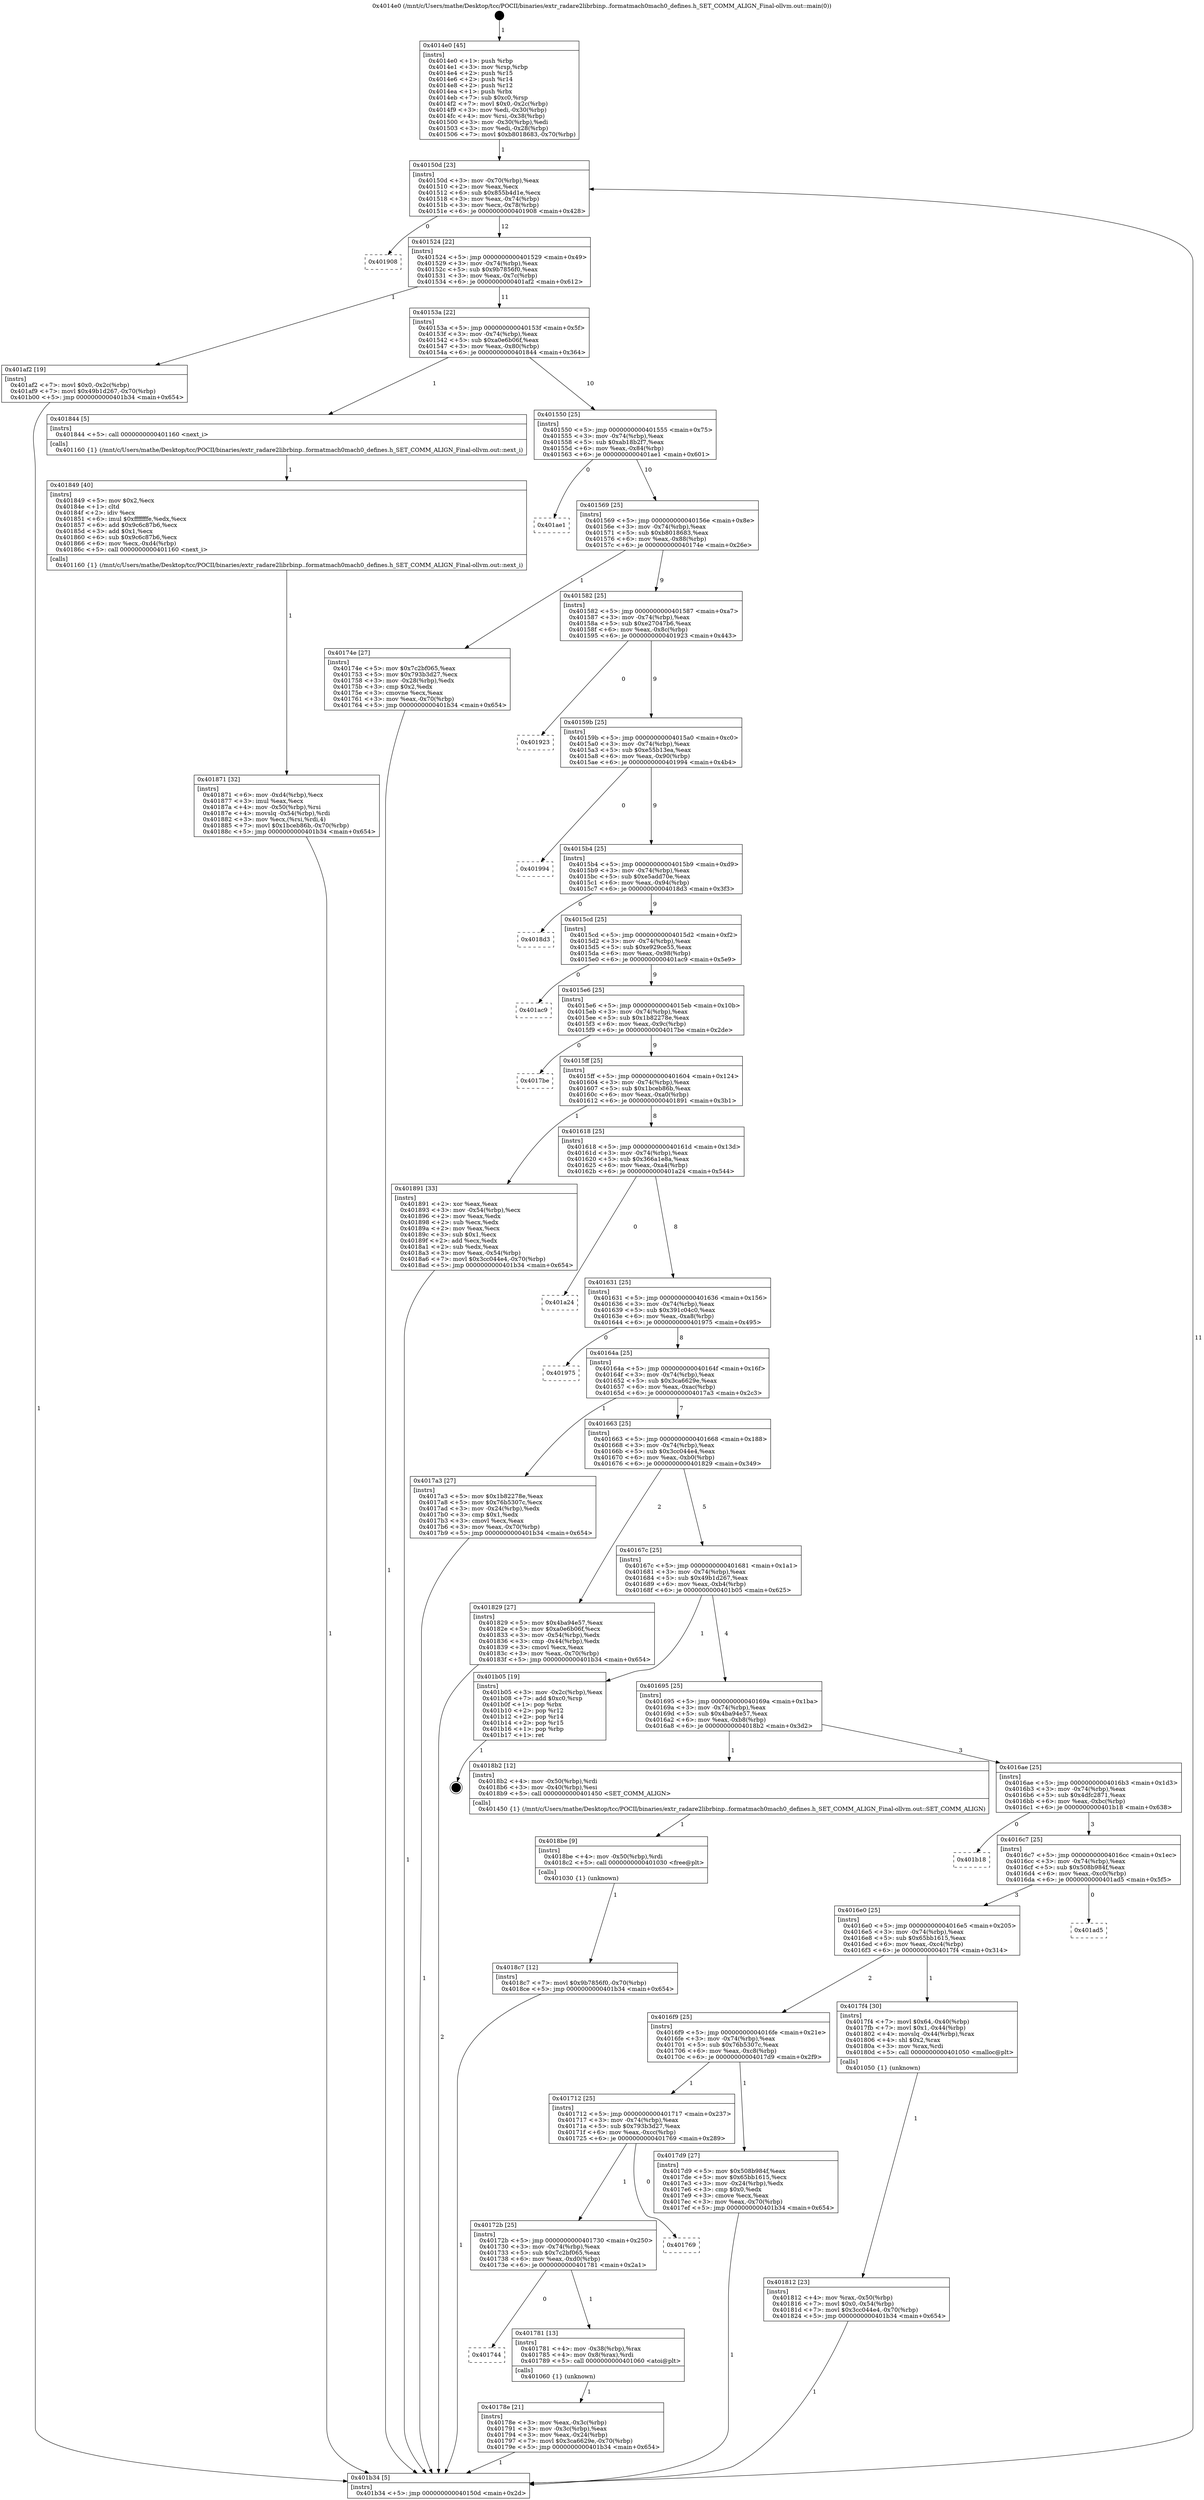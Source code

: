 digraph "0x4014e0" {
  label = "0x4014e0 (/mnt/c/Users/mathe/Desktop/tcc/POCII/binaries/extr_radare2librbinp..formatmach0mach0_defines.h_SET_COMM_ALIGN_Final-ollvm.out::main(0))"
  labelloc = "t"
  node[shape=record]

  Entry [label="",width=0.3,height=0.3,shape=circle,fillcolor=black,style=filled]
  "0x40150d" [label="{
     0x40150d [23]\l
     | [instrs]\l
     &nbsp;&nbsp;0x40150d \<+3\>: mov -0x70(%rbp),%eax\l
     &nbsp;&nbsp;0x401510 \<+2\>: mov %eax,%ecx\l
     &nbsp;&nbsp;0x401512 \<+6\>: sub $0x855b4d1e,%ecx\l
     &nbsp;&nbsp;0x401518 \<+3\>: mov %eax,-0x74(%rbp)\l
     &nbsp;&nbsp;0x40151b \<+3\>: mov %ecx,-0x78(%rbp)\l
     &nbsp;&nbsp;0x40151e \<+6\>: je 0000000000401908 \<main+0x428\>\l
  }"]
  "0x401908" [label="{
     0x401908\l
  }", style=dashed]
  "0x401524" [label="{
     0x401524 [22]\l
     | [instrs]\l
     &nbsp;&nbsp;0x401524 \<+5\>: jmp 0000000000401529 \<main+0x49\>\l
     &nbsp;&nbsp;0x401529 \<+3\>: mov -0x74(%rbp),%eax\l
     &nbsp;&nbsp;0x40152c \<+5\>: sub $0x9b7856f0,%eax\l
     &nbsp;&nbsp;0x401531 \<+3\>: mov %eax,-0x7c(%rbp)\l
     &nbsp;&nbsp;0x401534 \<+6\>: je 0000000000401af2 \<main+0x612\>\l
  }"]
  Exit [label="",width=0.3,height=0.3,shape=circle,fillcolor=black,style=filled,peripheries=2]
  "0x401af2" [label="{
     0x401af2 [19]\l
     | [instrs]\l
     &nbsp;&nbsp;0x401af2 \<+7\>: movl $0x0,-0x2c(%rbp)\l
     &nbsp;&nbsp;0x401af9 \<+7\>: movl $0x49b1d267,-0x70(%rbp)\l
     &nbsp;&nbsp;0x401b00 \<+5\>: jmp 0000000000401b34 \<main+0x654\>\l
  }"]
  "0x40153a" [label="{
     0x40153a [22]\l
     | [instrs]\l
     &nbsp;&nbsp;0x40153a \<+5\>: jmp 000000000040153f \<main+0x5f\>\l
     &nbsp;&nbsp;0x40153f \<+3\>: mov -0x74(%rbp),%eax\l
     &nbsp;&nbsp;0x401542 \<+5\>: sub $0xa0e6b06f,%eax\l
     &nbsp;&nbsp;0x401547 \<+3\>: mov %eax,-0x80(%rbp)\l
     &nbsp;&nbsp;0x40154a \<+6\>: je 0000000000401844 \<main+0x364\>\l
  }"]
  "0x4018c7" [label="{
     0x4018c7 [12]\l
     | [instrs]\l
     &nbsp;&nbsp;0x4018c7 \<+7\>: movl $0x9b7856f0,-0x70(%rbp)\l
     &nbsp;&nbsp;0x4018ce \<+5\>: jmp 0000000000401b34 \<main+0x654\>\l
  }"]
  "0x401844" [label="{
     0x401844 [5]\l
     | [instrs]\l
     &nbsp;&nbsp;0x401844 \<+5\>: call 0000000000401160 \<next_i\>\l
     | [calls]\l
     &nbsp;&nbsp;0x401160 \{1\} (/mnt/c/Users/mathe/Desktop/tcc/POCII/binaries/extr_radare2librbinp..formatmach0mach0_defines.h_SET_COMM_ALIGN_Final-ollvm.out::next_i)\l
  }"]
  "0x401550" [label="{
     0x401550 [25]\l
     | [instrs]\l
     &nbsp;&nbsp;0x401550 \<+5\>: jmp 0000000000401555 \<main+0x75\>\l
     &nbsp;&nbsp;0x401555 \<+3\>: mov -0x74(%rbp),%eax\l
     &nbsp;&nbsp;0x401558 \<+5\>: sub $0xab18b2f7,%eax\l
     &nbsp;&nbsp;0x40155d \<+6\>: mov %eax,-0x84(%rbp)\l
     &nbsp;&nbsp;0x401563 \<+6\>: je 0000000000401ae1 \<main+0x601\>\l
  }"]
  "0x4018be" [label="{
     0x4018be [9]\l
     | [instrs]\l
     &nbsp;&nbsp;0x4018be \<+4\>: mov -0x50(%rbp),%rdi\l
     &nbsp;&nbsp;0x4018c2 \<+5\>: call 0000000000401030 \<free@plt\>\l
     | [calls]\l
     &nbsp;&nbsp;0x401030 \{1\} (unknown)\l
  }"]
  "0x401ae1" [label="{
     0x401ae1\l
  }", style=dashed]
  "0x401569" [label="{
     0x401569 [25]\l
     | [instrs]\l
     &nbsp;&nbsp;0x401569 \<+5\>: jmp 000000000040156e \<main+0x8e\>\l
     &nbsp;&nbsp;0x40156e \<+3\>: mov -0x74(%rbp),%eax\l
     &nbsp;&nbsp;0x401571 \<+5\>: sub $0xb8018683,%eax\l
     &nbsp;&nbsp;0x401576 \<+6\>: mov %eax,-0x88(%rbp)\l
     &nbsp;&nbsp;0x40157c \<+6\>: je 000000000040174e \<main+0x26e\>\l
  }"]
  "0x401871" [label="{
     0x401871 [32]\l
     | [instrs]\l
     &nbsp;&nbsp;0x401871 \<+6\>: mov -0xd4(%rbp),%ecx\l
     &nbsp;&nbsp;0x401877 \<+3\>: imul %eax,%ecx\l
     &nbsp;&nbsp;0x40187a \<+4\>: mov -0x50(%rbp),%rsi\l
     &nbsp;&nbsp;0x40187e \<+4\>: movslq -0x54(%rbp),%rdi\l
     &nbsp;&nbsp;0x401882 \<+3\>: mov %ecx,(%rsi,%rdi,4)\l
     &nbsp;&nbsp;0x401885 \<+7\>: movl $0x1bceb86b,-0x70(%rbp)\l
     &nbsp;&nbsp;0x40188c \<+5\>: jmp 0000000000401b34 \<main+0x654\>\l
  }"]
  "0x40174e" [label="{
     0x40174e [27]\l
     | [instrs]\l
     &nbsp;&nbsp;0x40174e \<+5\>: mov $0x7c2bf065,%eax\l
     &nbsp;&nbsp;0x401753 \<+5\>: mov $0x793b3d27,%ecx\l
     &nbsp;&nbsp;0x401758 \<+3\>: mov -0x28(%rbp),%edx\l
     &nbsp;&nbsp;0x40175b \<+3\>: cmp $0x2,%edx\l
     &nbsp;&nbsp;0x40175e \<+3\>: cmovne %ecx,%eax\l
     &nbsp;&nbsp;0x401761 \<+3\>: mov %eax,-0x70(%rbp)\l
     &nbsp;&nbsp;0x401764 \<+5\>: jmp 0000000000401b34 \<main+0x654\>\l
  }"]
  "0x401582" [label="{
     0x401582 [25]\l
     | [instrs]\l
     &nbsp;&nbsp;0x401582 \<+5\>: jmp 0000000000401587 \<main+0xa7\>\l
     &nbsp;&nbsp;0x401587 \<+3\>: mov -0x74(%rbp),%eax\l
     &nbsp;&nbsp;0x40158a \<+5\>: sub $0xe27047b6,%eax\l
     &nbsp;&nbsp;0x40158f \<+6\>: mov %eax,-0x8c(%rbp)\l
     &nbsp;&nbsp;0x401595 \<+6\>: je 0000000000401923 \<main+0x443\>\l
  }"]
  "0x401b34" [label="{
     0x401b34 [5]\l
     | [instrs]\l
     &nbsp;&nbsp;0x401b34 \<+5\>: jmp 000000000040150d \<main+0x2d\>\l
  }"]
  "0x4014e0" [label="{
     0x4014e0 [45]\l
     | [instrs]\l
     &nbsp;&nbsp;0x4014e0 \<+1\>: push %rbp\l
     &nbsp;&nbsp;0x4014e1 \<+3\>: mov %rsp,%rbp\l
     &nbsp;&nbsp;0x4014e4 \<+2\>: push %r15\l
     &nbsp;&nbsp;0x4014e6 \<+2\>: push %r14\l
     &nbsp;&nbsp;0x4014e8 \<+2\>: push %r12\l
     &nbsp;&nbsp;0x4014ea \<+1\>: push %rbx\l
     &nbsp;&nbsp;0x4014eb \<+7\>: sub $0xc0,%rsp\l
     &nbsp;&nbsp;0x4014f2 \<+7\>: movl $0x0,-0x2c(%rbp)\l
     &nbsp;&nbsp;0x4014f9 \<+3\>: mov %edi,-0x30(%rbp)\l
     &nbsp;&nbsp;0x4014fc \<+4\>: mov %rsi,-0x38(%rbp)\l
     &nbsp;&nbsp;0x401500 \<+3\>: mov -0x30(%rbp),%edi\l
     &nbsp;&nbsp;0x401503 \<+3\>: mov %edi,-0x28(%rbp)\l
     &nbsp;&nbsp;0x401506 \<+7\>: movl $0xb8018683,-0x70(%rbp)\l
  }"]
  "0x401849" [label="{
     0x401849 [40]\l
     | [instrs]\l
     &nbsp;&nbsp;0x401849 \<+5\>: mov $0x2,%ecx\l
     &nbsp;&nbsp;0x40184e \<+1\>: cltd\l
     &nbsp;&nbsp;0x40184f \<+2\>: idiv %ecx\l
     &nbsp;&nbsp;0x401851 \<+6\>: imul $0xfffffffe,%edx,%ecx\l
     &nbsp;&nbsp;0x401857 \<+6\>: add $0x9c6c87b6,%ecx\l
     &nbsp;&nbsp;0x40185d \<+3\>: add $0x1,%ecx\l
     &nbsp;&nbsp;0x401860 \<+6\>: sub $0x9c6c87b6,%ecx\l
     &nbsp;&nbsp;0x401866 \<+6\>: mov %ecx,-0xd4(%rbp)\l
     &nbsp;&nbsp;0x40186c \<+5\>: call 0000000000401160 \<next_i\>\l
     | [calls]\l
     &nbsp;&nbsp;0x401160 \{1\} (/mnt/c/Users/mathe/Desktop/tcc/POCII/binaries/extr_radare2librbinp..formatmach0mach0_defines.h_SET_COMM_ALIGN_Final-ollvm.out::next_i)\l
  }"]
  "0x401923" [label="{
     0x401923\l
  }", style=dashed]
  "0x40159b" [label="{
     0x40159b [25]\l
     | [instrs]\l
     &nbsp;&nbsp;0x40159b \<+5\>: jmp 00000000004015a0 \<main+0xc0\>\l
     &nbsp;&nbsp;0x4015a0 \<+3\>: mov -0x74(%rbp),%eax\l
     &nbsp;&nbsp;0x4015a3 \<+5\>: sub $0xe55b13ea,%eax\l
     &nbsp;&nbsp;0x4015a8 \<+6\>: mov %eax,-0x90(%rbp)\l
     &nbsp;&nbsp;0x4015ae \<+6\>: je 0000000000401994 \<main+0x4b4\>\l
  }"]
  "0x401812" [label="{
     0x401812 [23]\l
     | [instrs]\l
     &nbsp;&nbsp;0x401812 \<+4\>: mov %rax,-0x50(%rbp)\l
     &nbsp;&nbsp;0x401816 \<+7\>: movl $0x0,-0x54(%rbp)\l
     &nbsp;&nbsp;0x40181d \<+7\>: movl $0x3cc044e4,-0x70(%rbp)\l
     &nbsp;&nbsp;0x401824 \<+5\>: jmp 0000000000401b34 \<main+0x654\>\l
  }"]
  "0x401994" [label="{
     0x401994\l
  }", style=dashed]
  "0x4015b4" [label="{
     0x4015b4 [25]\l
     | [instrs]\l
     &nbsp;&nbsp;0x4015b4 \<+5\>: jmp 00000000004015b9 \<main+0xd9\>\l
     &nbsp;&nbsp;0x4015b9 \<+3\>: mov -0x74(%rbp),%eax\l
     &nbsp;&nbsp;0x4015bc \<+5\>: sub $0xe5add70e,%eax\l
     &nbsp;&nbsp;0x4015c1 \<+6\>: mov %eax,-0x94(%rbp)\l
     &nbsp;&nbsp;0x4015c7 \<+6\>: je 00000000004018d3 \<main+0x3f3\>\l
  }"]
  "0x40178e" [label="{
     0x40178e [21]\l
     | [instrs]\l
     &nbsp;&nbsp;0x40178e \<+3\>: mov %eax,-0x3c(%rbp)\l
     &nbsp;&nbsp;0x401791 \<+3\>: mov -0x3c(%rbp),%eax\l
     &nbsp;&nbsp;0x401794 \<+3\>: mov %eax,-0x24(%rbp)\l
     &nbsp;&nbsp;0x401797 \<+7\>: movl $0x3ca6629e,-0x70(%rbp)\l
     &nbsp;&nbsp;0x40179e \<+5\>: jmp 0000000000401b34 \<main+0x654\>\l
  }"]
  "0x4018d3" [label="{
     0x4018d3\l
  }", style=dashed]
  "0x4015cd" [label="{
     0x4015cd [25]\l
     | [instrs]\l
     &nbsp;&nbsp;0x4015cd \<+5\>: jmp 00000000004015d2 \<main+0xf2\>\l
     &nbsp;&nbsp;0x4015d2 \<+3\>: mov -0x74(%rbp),%eax\l
     &nbsp;&nbsp;0x4015d5 \<+5\>: sub $0xe929ce55,%eax\l
     &nbsp;&nbsp;0x4015da \<+6\>: mov %eax,-0x98(%rbp)\l
     &nbsp;&nbsp;0x4015e0 \<+6\>: je 0000000000401ac9 \<main+0x5e9\>\l
  }"]
  "0x401744" [label="{
     0x401744\l
  }", style=dashed]
  "0x401ac9" [label="{
     0x401ac9\l
  }", style=dashed]
  "0x4015e6" [label="{
     0x4015e6 [25]\l
     | [instrs]\l
     &nbsp;&nbsp;0x4015e6 \<+5\>: jmp 00000000004015eb \<main+0x10b\>\l
     &nbsp;&nbsp;0x4015eb \<+3\>: mov -0x74(%rbp),%eax\l
     &nbsp;&nbsp;0x4015ee \<+5\>: sub $0x1b82278e,%eax\l
     &nbsp;&nbsp;0x4015f3 \<+6\>: mov %eax,-0x9c(%rbp)\l
     &nbsp;&nbsp;0x4015f9 \<+6\>: je 00000000004017be \<main+0x2de\>\l
  }"]
  "0x401781" [label="{
     0x401781 [13]\l
     | [instrs]\l
     &nbsp;&nbsp;0x401781 \<+4\>: mov -0x38(%rbp),%rax\l
     &nbsp;&nbsp;0x401785 \<+4\>: mov 0x8(%rax),%rdi\l
     &nbsp;&nbsp;0x401789 \<+5\>: call 0000000000401060 \<atoi@plt\>\l
     | [calls]\l
     &nbsp;&nbsp;0x401060 \{1\} (unknown)\l
  }"]
  "0x4017be" [label="{
     0x4017be\l
  }", style=dashed]
  "0x4015ff" [label="{
     0x4015ff [25]\l
     | [instrs]\l
     &nbsp;&nbsp;0x4015ff \<+5\>: jmp 0000000000401604 \<main+0x124\>\l
     &nbsp;&nbsp;0x401604 \<+3\>: mov -0x74(%rbp),%eax\l
     &nbsp;&nbsp;0x401607 \<+5\>: sub $0x1bceb86b,%eax\l
     &nbsp;&nbsp;0x40160c \<+6\>: mov %eax,-0xa0(%rbp)\l
     &nbsp;&nbsp;0x401612 \<+6\>: je 0000000000401891 \<main+0x3b1\>\l
  }"]
  "0x40172b" [label="{
     0x40172b [25]\l
     | [instrs]\l
     &nbsp;&nbsp;0x40172b \<+5\>: jmp 0000000000401730 \<main+0x250\>\l
     &nbsp;&nbsp;0x401730 \<+3\>: mov -0x74(%rbp),%eax\l
     &nbsp;&nbsp;0x401733 \<+5\>: sub $0x7c2bf065,%eax\l
     &nbsp;&nbsp;0x401738 \<+6\>: mov %eax,-0xd0(%rbp)\l
     &nbsp;&nbsp;0x40173e \<+6\>: je 0000000000401781 \<main+0x2a1\>\l
  }"]
  "0x401891" [label="{
     0x401891 [33]\l
     | [instrs]\l
     &nbsp;&nbsp;0x401891 \<+2\>: xor %eax,%eax\l
     &nbsp;&nbsp;0x401893 \<+3\>: mov -0x54(%rbp),%ecx\l
     &nbsp;&nbsp;0x401896 \<+2\>: mov %eax,%edx\l
     &nbsp;&nbsp;0x401898 \<+2\>: sub %ecx,%edx\l
     &nbsp;&nbsp;0x40189a \<+2\>: mov %eax,%ecx\l
     &nbsp;&nbsp;0x40189c \<+3\>: sub $0x1,%ecx\l
     &nbsp;&nbsp;0x40189f \<+2\>: add %ecx,%edx\l
     &nbsp;&nbsp;0x4018a1 \<+2\>: sub %edx,%eax\l
     &nbsp;&nbsp;0x4018a3 \<+3\>: mov %eax,-0x54(%rbp)\l
     &nbsp;&nbsp;0x4018a6 \<+7\>: movl $0x3cc044e4,-0x70(%rbp)\l
     &nbsp;&nbsp;0x4018ad \<+5\>: jmp 0000000000401b34 \<main+0x654\>\l
  }"]
  "0x401618" [label="{
     0x401618 [25]\l
     | [instrs]\l
     &nbsp;&nbsp;0x401618 \<+5\>: jmp 000000000040161d \<main+0x13d\>\l
     &nbsp;&nbsp;0x40161d \<+3\>: mov -0x74(%rbp),%eax\l
     &nbsp;&nbsp;0x401620 \<+5\>: sub $0x366a1e8a,%eax\l
     &nbsp;&nbsp;0x401625 \<+6\>: mov %eax,-0xa4(%rbp)\l
     &nbsp;&nbsp;0x40162b \<+6\>: je 0000000000401a24 \<main+0x544\>\l
  }"]
  "0x401769" [label="{
     0x401769\l
  }", style=dashed]
  "0x401a24" [label="{
     0x401a24\l
  }", style=dashed]
  "0x401631" [label="{
     0x401631 [25]\l
     | [instrs]\l
     &nbsp;&nbsp;0x401631 \<+5\>: jmp 0000000000401636 \<main+0x156\>\l
     &nbsp;&nbsp;0x401636 \<+3\>: mov -0x74(%rbp),%eax\l
     &nbsp;&nbsp;0x401639 \<+5\>: sub $0x391c04c0,%eax\l
     &nbsp;&nbsp;0x40163e \<+6\>: mov %eax,-0xa8(%rbp)\l
     &nbsp;&nbsp;0x401644 \<+6\>: je 0000000000401975 \<main+0x495\>\l
  }"]
  "0x401712" [label="{
     0x401712 [25]\l
     | [instrs]\l
     &nbsp;&nbsp;0x401712 \<+5\>: jmp 0000000000401717 \<main+0x237\>\l
     &nbsp;&nbsp;0x401717 \<+3\>: mov -0x74(%rbp),%eax\l
     &nbsp;&nbsp;0x40171a \<+5\>: sub $0x793b3d27,%eax\l
     &nbsp;&nbsp;0x40171f \<+6\>: mov %eax,-0xcc(%rbp)\l
     &nbsp;&nbsp;0x401725 \<+6\>: je 0000000000401769 \<main+0x289\>\l
  }"]
  "0x401975" [label="{
     0x401975\l
  }", style=dashed]
  "0x40164a" [label="{
     0x40164a [25]\l
     | [instrs]\l
     &nbsp;&nbsp;0x40164a \<+5\>: jmp 000000000040164f \<main+0x16f\>\l
     &nbsp;&nbsp;0x40164f \<+3\>: mov -0x74(%rbp),%eax\l
     &nbsp;&nbsp;0x401652 \<+5\>: sub $0x3ca6629e,%eax\l
     &nbsp;&nbsp;0x401657 \<+6\>: mov %eax,-0xac(%rbp)\l
     &nbsp;&nbsp;0x40165d \<+6\>: je 00000000004017a3 \<main+0x2c3\>\l
  }"]
  "0x4017d9" [label="{
     0x4017d9 [27]\l
     | [instrs]\l
     &nbsp;&nbsp;0x4017d9 \<+5\>: mov $0x508b984f,%eax\l
     &nbsp;&nbsp;0x4017de \<+5\>: mov $0x65bb1615,%ecx\l
     &nbsp;&nbsp;0x4017e3 \<+3\>: mov -0x24(%rbp),%edx\l
     &nbsp;&nbsp;0x4017e6 \<+3\>: cmp $0x0,%edx\l
     &nbsp;&nbsp;0x4017e9 \<+3\>: cmove %ecx,%eax\l
     &nbsp;&nbsp;0x4017ec \<+3\>: mov %eax,-0x70(%rbp)\l
     &nbsp;&nbsp;0x4017ef \<+5\>: jmp 0000000000401b34 \<main+0x654\>\l
  }"]
  "0x4017a3" [label="{
     0x4017a3 [27]\l
     | [instrs]\l
     &nbsp;&nbsp;0x4017a3 \<+5\>: mov $0x1b82278e,%eax\l
     &nbsp;&nbsp;0x4017a8 \<+5\>: mov $0x76b5307c,%ecx\l
     &nbsp;&nbsp;0x4017ad \<+3\>: mov -0x24(%rbp),%edx\l
     &nbsp;&nbsp;0x4017b0 \<+3\>: cmp $0x1,%edx\l
     &nbsp;&nbsp;0x4017b3 \<+3\>: cmovl %ecx,%eax\l
     &nbsp;&nbsp;0x4017b6 \<+3\>: mov %eax,-0x70(%rbp)\l
     &nbsp;&nbsp;0x4017b9 \<+5\>: jmp 0000000000401b34 \<main+0x654\>\l
  }"]
  "0x401663" [label="{
     0x401663 [25]\l
     | [instrs]\l
     &nbsp;&nbsp;0x401663 \<+5\>: jmp 0000000000401668 \<main+0x188\>\l
     &nbsp;&nbsp;0x401668 \<+3\>: mov -0x74(%rbp),%eax\l
     &nbsp;&nbsp;0x40166b \<+5\>: sub $0x3cc044e4,%eax\l
     &nbsp;&nbsp;0x401670 \<+6\>: mov %eax,-0xb0(%rbp)\l
     &nbsp;&nbsp;0x401676 \<+6\>: je 0000000000401829 \<main+0x349\>\l
  }"]
  "0x4016f9" [label="{
     0x4016f9 [25]\l
     | [instrs]\l
     &nbsp;&nbsp;0x4016f9 \<+5\>: jmp 00000000004016fe \<main+0x21e\>\l
     &nbsp;&nbsp;0x4016fe \<+3\>: mov -0x74(%rbp),%eax\l
     &nbsp;&nbsp;0x401701 \<+5\>: sub $0x76b5307c,%eax\l
     &nbsp;&nbsp;0x401706 \<+6\>: mov %eax,-0xc8(%rbp)\l
     &nbsp;&nbsp;0x40170c \<+6\>: je 00000000004017d9 \<main+0x2f9\>\l
  }"]
  "0x401829" [label="{
     0x401829 [27]\l
     | [instrs]\l
     &nbsp;&nbsp;0x401829 \<+5\>: mov $0x4ba94e57,%eax\l
     &nbsp;&nbsp;0x40182e \<+5\>: mov $0xa0e6b06f,%ecx\l
     &nbsp;&nbsp;0x401833 \<+3\>: mov -0x54(%rbp),%edx\l
     &nbsp;&nbsp;0x401836 \<+3\>: cmp -0x44(%rbp),%edx\l
     &nbsp;&nbsp;0x401839 \<+3\>: cmovl %ecx,%eax\l
     &nbsp;&nbsp;0x40183c \<+3\>: mov %eax,-0x70(%rbp)\l
     &nbsp;&nbsp;0x40183f \<+5\>: jmp 0000000000401b34 \<main+0x654\>\l
  }"]
  "0x40167c" [label="{
     0x40167c [25]\l
     | [instrs]\l
     &nbsp;&nbsp;0x40167c \<+5\>: jmp 0000000000401681 \<main+0x1a1\>\l
     &nbsp;&nbsp;0x401681 \<+3\>: mov -0x74(%rbp),%eax\l
     &nbsp;&nbsp;0x401684 \<+5\>: sub $0x49b1d267,%eax\l
     &nbsp;&nbsp;0x401689 \<+6\>: mov %eax,-0xb4(%rbp)\l
     &nbsp;&nbsp;0x40168f \<+6\>: je 0000000000401b05 \<main+0x625\>\l
  }"]
  "0x4017f4" [label="{
     0x4017f4 [30]\l
     | [instrs]\l
     &nbsp;&nbsp;0x4017f4 \<+7\>: movl $0x64,-0x40(%rbp)\l
     &nbsp;&nbsp;0x4017fb \<+7\>: movl $0x1,-0x44(%rbp)\l
     &nbsp;&nbsp;0x401802 \<+4\>: movslq -0x44(%rbp),%rax\l
     &nbsp;&nbsp;0x401806 \<+4\>: shl $0x2,%rax\l
     &nbsp;&nbsp;0x40180a \<+3\>: mov %rax,%rdi\l
     &nbsp;&nbsp;0x40180d \<+5\>: call 0000000000401050 \<malloc@plt\>\l
     | [calls]\l
     &nbsp;&nbsp;0x401050 \{1\} (unknown)\l
  }"]
  "0x401b05" [label="{
     0x401b05 [19]\l
     | [instrs]\l
     &nbsp;&nbsp;0x401b05 \<+3\>: mov -0x2c(%rbp),%eax\l
     &nbsp;&nbsp;0x401b08 \<+7\>: add $0xc0,%rsp\l
     &nbsp;&nbsp;0x401b0f \<+1\>: pop %rbx\l
     &nbsp;&nbsp;0x401b10 \<+2\>: pop %r12\l
     &nbsp;&nbsp;0x401b12 \<+2\>: pop %r14\l
     &nbsp;&nbsp;0x401b14 \<+2\>: pop %r15\l
     &nbsp;&nbsp;0x401b16 \<+1\>: pop %rbp\l
     &nbsp;&nbsp;0x401b17 \<+1\>: ret\l
  }"]
  "0x401695" [label="{
     0x401695 [25]\l
     | [instrs]\l
     &nbsp;&nbsp;0x401695 \<+5\>: jmp 000000000040169a \<main+0x1ba\>\l
     &nbsp;&nbsp;0x40169a \<+3\>: mov -0x74(%rbp),%eax\l
     &nbsp;&nbsp;0x40169d \<+5\>: sub $0x4ba94e57,%eax\l
     &nbsp;&nbsp;0x4016a2 \<+6\>: mov %eax,-0xb8(%rbp)\l
     &nbsp;&nbsp;0x4016a8 \<+6\>: je 00000000004018b2 \<main+0x3d2\>\l
  }"]
  "0x4016e0" [label="{
     0x4016e0 [25]\l
     | [instrs]\l
     &nbsp;&nbsp;0x4016e0 \<+5\>: jmp 00000000004016e5 \<main+0x205\>\l
     &nbsp;&nbsp;0x4016e5 \<+3\>: mov -0x74(%rbp),%eax\l
     &nbsp;&nbsp;0x4016e8 \<+5\>: sub $0x65bb1615,%eax\l
     &nbsp;&nbsp;0x4016ed \<+6\>: mov %eax,-0xc4(%rbp)\l
     &nbsp;&nbsp;0x4016f3 \<+6\>: je 00000000004017f4 \<main+0x314\>\l
  }"]
  "0x4018b2" [label="{
     0x4018b2 [12]\l
     | [instrs]\l
     &nbsp;&nbsp;0x4018b2 \<+4\>: mov -0x50(%rbp),%rdi\l
     &nbsp;&nbsp;0x4018b6 \<+3\>: mov -0x40(%rbp),%esi\l
     &nbsp;&nbsp;0x4018b9 \<+5\>: call 0000000000401450 \<SET_COMM_ALIGN\>\l
     | [calls]\l
     &nbsp;&nbsp;0x401450 \{1\} (/mnt/c/Users/mathe/Desktop/tcc/POCII/binaries/extr_radare2librbinp..formatmach0mach0_defines.h_SET_COMM_ALIGN_Final-ollvm.out::SET_COMM_ALIGN)\l
  }"]
  "0x4016ae" [label="{
     0x4016ae [25]\l
     | [instrs]\l
     &nbsp;&nbsp;0x4016ae \<+5\>: jmp 00000000004016b3 \<main+0x1d3\>\l
     &nbsp;&nbsp;0x4016b3 \<+3\>: mov -0x74(%rbp),%eax\l
     &nbsp;&nbsp;0x4016b6 \<+5\>: sub $0x4dfc2871,%eax\l
     &nbsp;&nbsp;0x4016bb \<+6\>: mov %eax,-0xbc(%rbp)\l
     &nbsp;&nbsp;0x4016c1 \<+6\>: je 0000000000401b18 \<main+0x638\>\l
  }"]
  "0x401ad5" [label="{
     0x401ad5\l
  }", style=dashed]
  "0x401b18" [label="{
     0x401b18\l
  }", style=dashed]
  "0x4016c7" [label="{
     0x4016c7 [25]\l
     | [instrs]\l
     &nbsp;&nbsp;0x4016c7 \<+5\>: jmp 00000000004016cc \<main+0x1ec\>\l
     &nbsp;&nbsp;0x4016cc \<+3\>: mov -0x74(%rbp),%eax\l
     &nbsp;&nbsp;0x4016cf \<+5\>: sub $0x508b984f,%eax\l
     &nbsp;&nbsp;0x4016d4 \<+6\>: mov %eax,-0xc0(%rbp)\l
     &nbsp;&nbsp;0x4016da \<+6\>: je 0000000000401ad5 \<main+0x5f5\>\l
  }"]
  Entry -> "0x4014e0" [label=" 1"]
  "0x40150d" -> "0x401908" [label=" 0"]
  "0x40150d" -> "0x401524" [label=" 12"]
  "0x401b05" -> Exit [label=" 1"]
  "0x401524" -> "0x401af2" [label=" 1"]
  "0x401524" -> "0x40153a" [label=" 11"]
  "0x401af2" -> "0x401b34" [label=" 1"]
  "0x40153a" -> "0x401844" [label=" 1"]
  "0x40153a" -> "0x401550" [label=" 10"]
  "0x4018c7" -> "0x401b34" [label=" 1"]
  "0x401550" -> "0x401ae1" [label=" 0"]
  "0x401550" -> "0x401569" [label=" 10"]
  "0x4018be" -> "0x4018c7" [label=" 1"]
  "0x401569" -> "0x40174e" [label=" 1"]
  "0x401569" -> "0x401582" [label=" 9"]
  "0x40174e" -> "0x401b34" [label=" 1"]
  "0x4014e0" -> "0x40150d" [label=" 1"]
  "0x401b34" -> "0x40150d" [label=" 11"]
  "0x4018b2" -> "0x4018be" [label=" 1"]
  "0x401582" -> "0x401923" [label=" 0"]
  "0x401582" -> "0x40159b" [label=" 9"]
  "0x401891" -> "0x401b34" [label=" 1"]
  "0x40159b" -> "0x401994" [label=" 0"]
  "0x40159b" -> "0x4015b4" [label=" 9"]
  "0x401871" -> "0x401b34" [label=" 1"]
  "0x4015b4" -> "0x4018d3" [label=" 0"]
  "0x4015b4" -> "0x4015cd" [label=" 9"]
  "0x401849" -> "0x401871" [label=" 1"]
  "0x4015cd" -> "0x401ac9" [label=" 0"]
  "0x4015cd" -> "0x4015e6" [label=" 9"]
  "0x401844" -> "0x401849" [label=" 1"]
  "0x4015e6" -> "0x4017be" [label=" 0"]
  "0x4015e6" -> "0x4015ff" [label=" 9"]
  "0x401829" -> "0x401b34" [label=" 2"]
  "0x4015ff" -> "0x401891" [label=" 1"]
  "0x4015ff" -> "0x401618" [label=" 8"]
  "0x4017f4" -> "0x401812" [label=" 1"]
  "0x401618" -> "0x401a24" [label=" 0"]
  "0x401618" -> "0x401631" [label=" 8"]
  "0x4017d9" -> "0x401b34" [label=" 1"]
  "0x401631" -> "0x401975" [label=" 0"]
  "0x401631" -> "0x40164a" [label=" 8"]
  "0x40178e" -> "0x401b34" [label=" 1"]
  "0x40164a" -> "0x4017a3" [label=" 1"]
  "0x40164a" -> "0x401663" [label=" 7"]
  "0x401781" -> "0x40178e" [label=" 1"]
  "0x401663" -> "0x401829" [label=" 2"]
  "0x401663" -> "0x40167c" [label=" 5"]
  "0x40172b" -> "0x401781" [label=" 1"]
  "0x40167c" -> "0x401b05" [label=" 1"]
  "0x40167c" -> "0x401695" [label=" 4"]
  "0x401812" -> "0x401b34" [label=" 1"]
  "0x401695" -> "0x4018b2" [label=" 1"]
  "0x401695" -> "0x4016ae" [label=" 3"]
  "0x401712" -> "0x401769" [label=" 0"]
  "0x4016ae" -> "0x401b18" [label=" 0"]
  "0x4016ae" -> "0x4016c7" [label=" 3"]
  "0x4017a3" -> "0x401b34" [label=" 1"]
  "0x4016c7" -> "0x401ad5" [label=" 0"]
  "0x4016c7" -> "0x4016e0" [label=" 3"]
  "0x401712" -> "0x40172b" [label=" 1"]
  "0x4016e0" -> "0x4017f4" [label=" 1"]
  "0x4016e0" -> "0x4016f9" [label=" 2"]
  "0x40172b" -> "0x401744" [label=" 0"]
  "0x4016f9" -> "0x4017d9" [label=" 1"]
  "0x4016f9" -> "0x401712" [label=" 1"]
}
